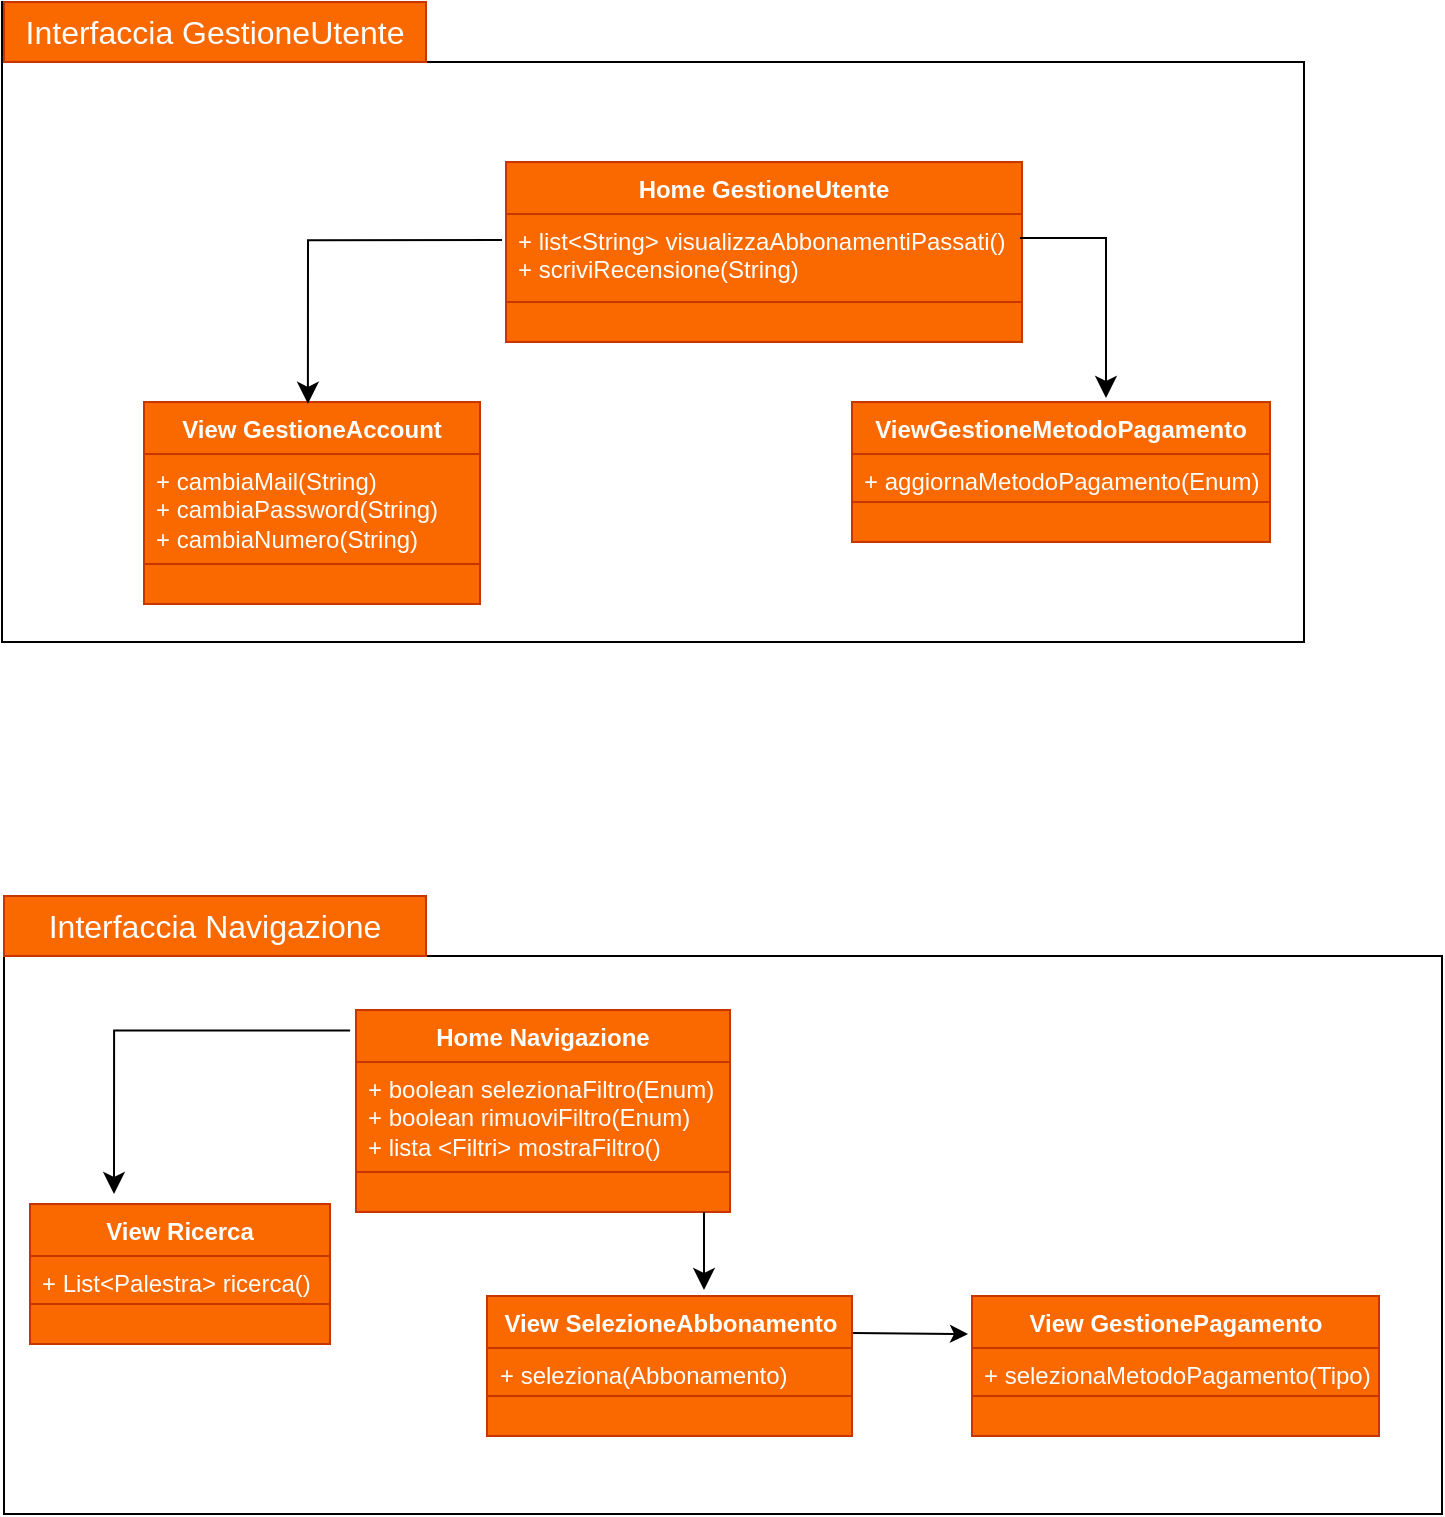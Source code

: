 <mxfile version="24.5.4" type="github">
  <diagram name="Pagina-1" id="o3CgOY3ZWr0jzI76rR7m">
    <mxGraphModel dx="891" dy="809" grid="0" gridSize="10" guides="1" tooltips="1" connect="1" arrows="1" fold="1" page="0" pageScale="1" pageWidth="827" pageHeight="1169" math="0" shadow="0">
      <root>
        <mxCell id="0" />
        <mxCell id="1" parent="0" />
        <mxCell id="HK-nCiQKvHDhyFePVv0y-1" value="" style="shape=folder;fontStyle=1;spacingTop=10;tabWidth=210;tabHeight=30;tabPosition=left;html=1;whiteSpace=wrap;" parent="1" vertex="1">
          <mxGeometry x="19" y="230" width="651" height="320" as="geometry" />
        </mxCell>
        <mxCell id="HK-nCiQKvHDhyFePVv0y-2" value="&lt;font color=&quot;#ffffff&quot;&gt;Interfaccia GestioneUtente&lt;/font&gt;" style="text;strokeColor=#C73500;fillColor=#fa6800;html=1;align=center;verticalAlign=middle;whiteSpace=wrap;rounded=0;fontSize=16;fontColor=#000000;" parent="1" vertex="1">
          <mxGeometry x="20" y="230" width="211" height="30" as="geometry" />
        </mxCell>
        <mxCell id="HK-nCiQKvHDhyFePVv0y-3" style="edgeStyle=none;curved=1;rounded=0;orthogonalLoop=1;jettySize=auto;html=1;exitX=0.5;exitY=0;exitDx=0;exitDy=0;fontSize=12;startSize=8;endSize=8;" parent="1" edge="1">
          <mxGeometry relative="1" as="geometry">
            <mxPoint x="434" y="314" as="sourcePoint" />
            <mxPoint x="434" y="314" as="targetPoint" />
          </mxGeometry>
        </mxCell>
        <mxCell id="HK-nCiQKvHDhyFePVv0y-4" value="&lt;font color=&quot;#ffffff&quot;&gt;View GestioneAccount&lt;br&gt;&lt;/font&gt;" style="swimlane;fontStyle=1;align=center;verticalAlign=top;childLayout=stackLayout;horizontal=1;startSize=26;horizontalStack=0;resizeParent=1;resizeParentMax=0;resizeLast=0;collapsible=1;marginBottom=0;whiteSpace=wrap;html=1;fillColor=#fa6800;fontColor=#000000;strokeColor=#C73500;" parent="1" vertex="1">
          <mxGeometry x="90" y="430" width="168" height="101" as="geometry" />
        </mxCell>
        <mxCell id="HK-nCiQKvHDhyFePVv0y-5" value="&lt;font color=&quot;#ffffff&quot;&gt;+ cambiaMail(String)&lt;/font&gt;&lt;div&gt;&lt;font color=&quot;#ffffff&quot;&gt;+ cambiaPassword(String)&lt;/font&gt;&lt;/div&gt;&lt;div&gt;&lt;font color=&quot;#ffffff&quot;&gt;+ cambiaNumero(String)&lt;/font&gt;&lt;/div&gt;" style="text;strokeColor=#C73500;fillColor=#fa6800;align=left;verticalAlign=top;spacingLeft=4;spacingRight=4;overflow=hidden;rotatable=0;points=[[0,0.5],[1,0.5]];portConstraint=eastwest;whiteSpace=wrap;html=1;fontColor=#000000;" parent="HK-nCiQKvHDhyFePVv0y-4" vertex="1">
          <mxGeometry y="26" width="168" height="55" as="geometry" />
        </mxCell>
        <mxCell id="HK-nCiQKvHDhyFePVv0y-6" value="" style="line;strokeWidth=1;fillColor=#fa6800;align=left;verticalAlign=middle;spacingTop=-1;spacingLeft=3;spacingRight=3;rotatable=0;labelPosition=right;points=[];portConstraint=eastwest;strokeColor=#FF8000;fontColor=#000000;" parent="HK-nCiQKvHDhyFePVv0y-4" vertex="1">
          <mxGeometry y="81" width="168" as="geometry" />
        </mxCell>
        <mxCell id="HK-nCiQKvHDhyFePVv0y-7" value="&lt;div&gt;&lt;br&gt;&lt;/div&gt;&lt;div&gt;&lt;br&gt;&lt;/div&gt;" style="text;strokeColor=#C73500;fillColor=#fa6800;align=left;verticalAlign=top;spacingLeft=4;spacingRight=4;overflow=hidden;rotatable=0;points=[[0,0.5],[1,0.5]];portConstraint=eastwest;whiteSpace=wrap;html=1;fontColor=#000000;" parent="HK-nCiQKvHDhyFePVv0y-4" vertex="1">
          <mxGeometry y="81" width="168" height="20" as="geometry" />
        </mxCell>
        <mxCell id="HK-nCiQKvHDhyFePVv0y-8" value="&lt;font color=&quot;#ffffff&quot;&gt;ViewGestioneMetodoPagamento&lt;/font&gt;" style="swimlane;fontStyle=1;align=center;verticalAlign=top;childLayout=stackLayout;horizontal=1;startSize=26;horizontalStack=0;resizeParent=1;resizeParentMax=0;resizeLast=0;collapsible=1;marginBottom=0;whiteSpace=wrap;html=1;fillColor=#fa6800;fontColor=#000000;strokeColor=#C73500;" parent="1" vertex="1">
          <mxGeometry x="444" y="430" width="209" height="70" as="geometry" />
        </mxCell>
        <mxCell id="HK-nCiQKvHDhyFePVv0y-9" value="&lt;font color=&quot;#ffffff&quot;&gt;+ aggiornaMetodoPagamento(Enum)&lt;/font&gt;" style="text;strokeColor=#C73500;fillColor=#fa6800;align=left;verticalAlign=top;spacingLeft=4;spacingRight=4;overflow=hidden;rotatable=0;points=[[0,0.5],[1,0.5]];portConstraint=eastwest;whiteSpace=wrap;html=1;fontColor=#000000;" parent="HK-nCiQKvHDhyFePVv0y-8" vertex="1">
          <mxGeometry y="26" width="209" height="24" as="geometry" />
        </mxCell>
        <mxCell id="HK-nCiQKvHDhyFePVv0y-10" value="" style="line;strokeWidth=1;fillColor=#fa6800;align=left;verticalAlign=middle;spacingTop=-1;spacingLeft=3;spacingRight=3;rotatable=0;labelPosition=right;points=[];portConstraint=eastwest;strokeColor=#FF8000;fontColor=#000000;" parent="HK-nCiQKvHDhyFePVv0y-8" vertex="1">
          <mxGeometry y="50" width="209" as="geometry" />
        </mxCell>
        <mxCell id="HK-nCiQKvHDhyFePVv0y-11" value="&lt;div&gt;&lt;br&gt;&lt;/div&gt;&lt;div&gt;&lt;br&gt;&lt;/div&gt;" style="text;strokeColor=#C73500;fillColor=#fa6800;align=left;verticalAlign=top;spacingLeft=4;spacingRight=4;overflow=hidden;rotatable=0;points=[[0,0.5],[1,0.5]];portConstraint=eastwest;whiteSpace=wrap;html=1;fontColor=#000000;" parent="HK-nCiQKvHDhyFePVv0y-8" vertex="1">
          <mxGeometry y="50" width="209" height="20" as="geometry" />
        </mxCell>
        <mxCell id="HK-nCiQKvHDhyFePVv0y-12" value="&lt;font color=&quot;#ffffff&quot;&gt;Home GestioneUtente&lt;br&gt;&lt;/font&gt;" style="swimlane;fontStyle=1;align=center;verticalAlign=top;childLayout=stackLayout;horizontal=1;startSize=26;horizontalStack=0;resizeParent=1;resizeParentMax=0;resizeLast=0;collapsible=1;marginBottom=0;whiteSpace=wrap;html=1;fillColor=#fa6800;fontColor=#000000;strokeColor=#C73500;" parent="1" vertex="1">
          <mxGeometry x="271" y="310" width="258" height="90" as="geometry" />
        </mxCell>
        <mxCell id="HK-nCiQKvHDhyFePVv0y-13" value="&lt;font color=&quot;#ffffff&quot;&gt;+ list&amp;lt;String&amp;gt; visualizzaAbbonamentiPassati()&lt;/font&gt;&lt;div&gt;&lt;font color=&quot;#ffffff&quot;&gt;+ scriviRecensione(String)&lt;/font&gt;&lt;/div&gt;" style="text;strokeColor=#C73500;fillColor=#fa6800;align=left;verticalAlign=top;spacingLeft=4;spacingRight=4;overflow=hidden;rotatable=0;points=[[0,0.5],[1,0.5]];portConstraint=eastwest;whiteSpace=wrap;html=1;fontColor=#000000;" parent="HK-nCiQKvHDhyFePVv0y-12" vertex="1">
          <mxGeometry y="26" width="258" height="44" as="geometry" />
        </mxCell>
        <mxCell id="HK-nCiQKvHDhyFePVv0y-14" value="" style="line;strokeWidth=1;fillColor=#fa6800;align=left;verticalAlign=middle;spacingTop=-1;spacingLeft=3;spacingRight=3;rotatable=0;labelPosition=right;points=[];portConstraint=eastwest;strokeColor=#FF8000;fontColor=#000000;" parent="HK-nCiQKvHDhyFePVv0y-12" vertex="1">
          <mxGeometry y="70" width="258" as="geometry" />
        </mxCell>
        <mxCell id="HK-nCiQKvHDhyFePVv0y-15" value="&lt;div&gt;&lt;br&gt;&lt;/div&gt;&lt;div&gt;&lt;br&gt;&lt;/div&gt;" style="text;strokeColor=#C73500;fillColor=#fa6800;align=left;verticalAlign=top;spacingLeft=4;spacingRight=4;overflow=hidden;rotatable=0;points=[[0,0.5],[1,0.5]];portConstraint=eastwest;whiteSpace=wrap;html=1;fontColor=#000000;" parent="HK-nCiQKvHDhyFePVv0y-12" vertex="1">
          <mxGeometry y="70" width="258" height="20" as="geometry" />
        </mxCell>
        <mxCell id="HK-nCiQKvHDhyFePVv0y-17" style="edgeStyle=none;curved=0;rounded=0;orthogonalLoop=1;jettySize=auto;html=1;fontSize=12;startSize=8;endSize=8;" parent="1" edge="1">
          <mxGeometry relative="1" as="geometry">
            <mxPoint x="571" y="428" as="targetPoint" />
            <Array as="points">
              <mxPoint x="571" y="348" />
            </Array>
            <mxPoint x="528" y="348" as="sourcePoint" />
          </mxGeometry>
        </mxCell>
        <mxCell id="HK-nCiQKvHDhyFePVv0y-18" style="edgeStyle=none;curved=0;rounded=0;orthogonalLoop=1;jettySize=auto;html=1;fontSize=12;startSize=8;endSize=8;entryX=0.613;entryY=0.025;entryDx=0;entryDy=0;entryPerimeter=0;" parent="1" edge="1">
          <mxGeometry relative="1" as="geometry">
            <mxPoint x="269" y="349" as="sourcePoint" />
            <mxPoint x="171.95" y="430.88" as="targetPoint" />
            <Array as="points">
              <mxPoint x="172" y="349.13" />
            </Array>
          </mxGeometry>
        </mxCell>
        <mxCell id="HK-nCiQKvHDhyFePVv0y-19" value="" style="shape=folder;fontStyle=1;spacingTop=10;tabWidth=210;tabHeight=30;tabPosition=left;html=1;whiteSpace=wrap;" parent="1" vertex="1">
          <mxGeometry x="20" y="677" width="719" height="309" as="geometry" />
        </mxCell>
        <mxCell id="HK-nCiQKvHDhyFePVv0y-20" value="&lt;font color=&quot;#ffffff&quot;&gt;Interfaccia Navigazione&lt;br&gt;&lt;/font&gt;" style="text;strokeColor=#C73500;fillColor=#fa6800;html=1;align=center;verticalAlign=middle;whiteSpace=wrap;rounded=0;fontSize=16;fontColor=#000000;" parent="1" vertex="1">
          <mxGeometry x="20" y="677" width="211" height="30" as="geometry" />
        </mxCell>
        <mxCell id="HK-nCiQKvHDhyFePVv0y-21" style="edgeStyle=none;curved=1;rounded=0;orthogonalLoop=1;jettySize=auto;html=1;exitX=0.5;exitY=0;exitDx=0;exitDy=0;fontSize=12;startSize=8;endSize=8;" parent="1" edge="1">
          <mxGeometry relative="1" as="geometry">
            <mxPoint x="435" y="713" as="sourcePoint" />
            <mxPoint x="435" y="713" as="targetPoint" />
          </mxGeometry>
        </mxCell>
        <mxCell id="HK-nCiQKvHDhyFePVv0y-22" value="&lt;font color=&quot;#ffffff&quot;&gt;Home Navigazione&lt;/font&gt;" style="swimlane;fontStyle=1;align=center;verticalAlign=top;childLayout=stackLayout;horizontal=1;startSize=26;horizontalStack=0;resizeParent=1;resizeParentMax=0;resizeLast=0;collapsible=1;marginBottom=0;whiteSpace=wrap;html=1;fillColor=#fa6800;fontColor=#000000;strokeColor=#C73500;" parent="1" vertex="1">
          <mxGeometry x="196" y="734" width="187" height="101" as="geometry" />
        </mxCell>
        <mxCell id="HK-nCiQKvHDhyFePVv0y-23" value="&lt;font color=&quot;#ffffff&quot;&gt;+ boolean selezionaFiltro(Enum)&lt;/font&gt;&lt;div&gt;&lt;font color=&quot;#ffffff&quot;&gt;+ boolean rimuoviFiltro(Enum)&lt;/font&gt;&lt;/div&gt;&lt;div&gt;&lt;font color=&quot;#ffffff&quot;&gt;+ lista &amp;lt;Filtri&amp;gt; mostraFiltro()&lt;/font&gt;&lt;/div&gt;" style="text;strokeColor=#C73500;fillColor=#fa6800;align=left;verticalAlign=top;spacingLeft=4;spacingRight=4;overflow=hidden;rotatable=0;points=[[0,0.5],[1,0.5]];portConstraint=eastwest;whiteSpace=wrap;html=1;fontColor=#000000;" parent="HK-nCiQKvHDhyFePVv0y-22" vertex="1">
          <mxGeometry y="26" width="187" height="55" as="geometry" />
        </mxCell>
        <mxCell id="HK-nCiQKvHDhyFePVv0y-24" value="" style="line;strokeWidth=1;fillColor=#fa6800;align=left;verticalAlign=middle;spacingTop=-1;spacingLeft=3;spacingRight=3;rotatable=0;labelPosition=right;points=[];portConstraint=eastwest;strokeColor=#FF8000;fontColor=#000000;" parent="HK-nCiQKvHDhyFePVv0y-22" vertex="1">
          <mxGeometry y="81" width="187" as="geometry" />
        </mxCell>
        <mxCell id="HK-nCiQKvHDhyFePVv0y-25" value="&lt;div&gt;&lt;br&gt;&lt;/div&gt;&lt;div&gt;&lt;br&gt;&lt;/div&gt;" style="text;strokeColor=#C73500;fillColor=#fa6800;align=left;verticalAlign=top;spacingLeft=4;spacingRight=4;overflow=hidden;rotatable=0;points=[[0,0.5],[1,0.5]];portConstraint=eastwest;whiteSpace=wrap;html=1;fontColor=#000000;" parent="HK-nCiQKvHDhyFePVv0y-22" vertex="1">
          <mxGeometry y="81" width="187" height="20" as="geometry" />
        </mxCell>
        <mxCell id="HK-nCiQKvHDhyFePVv0y-27" style="edgeStyle=none;curved=0;rounded=0;orthogonalLoop=1;jettySize=auto;html=1;fontSize=12;startSize=8;endSize=8;" parent="1" edge="1">
          <mxGeometry relative="1" as="geometry">
            <mxPoint x="370" y="874" as="targetPoint" />
            <Array as="points">
              <mxPoint x="370" y="854" />
            </Array>
            <mxPoint x="370" y="835" as="sourcePoint" />
          </mxGeometry>
        </mxCell>
        <mxCell id="HK-nCiQKvHDhyFePVv0y-28" style="edgeStyle=none;curved=0;rounded=0;orthogonalLoop=1;jettySize=auto;html=1;fontSize=12;startSize=8;endSize=8;entryX=0.613;entryY=0.025;entryDx=0;entryDy=0;entryPerimeter=0;" parent="1" edge="1">
          <mxGeometry relative="1" as="geometry">
            <mxPoint x="193.05" y="744.25" as="sourcePoint" />
            <mxPoint x="75.0" y="826" as="targetPoint" />
            <Array as="points">
              <mxPoint x="75.05" y="744.25" />
            </Array>
          </mxGeometry>
        </mxCell>
        <mxCell id="HK-nCiQKvHDhyFePVv0y-29" value="&lt;font color=&quot;#ffffff&quot;&gt;View Ricerca&lt;/font&gt;" style="swimlane;fontStyle=1;align=center;verticalAlign=top;childLayout=stackLayout;horizontal=1;startSize=26;horizontalStack=0;resizeParent=1;resizeParentMax=0;resizeLast=0;collapsible=1;marginBottom=0;whiteSpace=wrap;html=1;fillColor=#fa6800;fontColor=#000000;strokeColor=#C73500;" parent="1" vertex="1">
          <mxGeometry x="33" y="831" width="150" height="70" as="geometry" />
        </mxCell>
        <mxCell id="HK-nCiQKvHDhyFePVv0y-30" value="&lt;font color=&quot;#ffffff&quot;&gt;+ List&amp;lt;Palestra&amp;gt; ricerca()&lt;/font&gt;" style="text;strokeColor=#C73500;fillColor=#fa6800;align=left;verticalAlign=top;spacingLeft=4;spacingRight=4;overflow=hidden;rotatable=0;points=[[0,0.5],[1,0.5]];portConstraint=eastwest;whiteSpace=wrap;html=1;fontColor=#000000;" parent="HK-nCiQKvHDhyFePVv0y-29" vertex="1">
          <mxGeometry y="26" width="150" height="24" as="geometry" />
        </mxCell>
        <mxCell id="HK-nCiQKvHDhyFePVv0y-31" value="" style="line;strokeWidth=1;fillColor=#fa6800;align=left;verticalAlign=middle;spacingTop=-1;spacingLeft=3;spacingRight=3;rotatable=0;labelPosition=right;points=[];portConstraint=eastwest;strokeColor=#FF8000;fontColor=#000000;" parent="HK-nCiQKvHDhyFePVv0y-29" vertex="1">
          <mxGeometry y="50" width="150" as="geometry" />
        </mxCell>
        <mxCell id="HK-nCiQKvHDhyFePVv0y-32" value="&lt;div&gt;&lt;br&gt;&lt;/div&gt;&lt;div&gt;&lt;br&gt;&lt;/div&gt;" style="text;strokeColor=#C73500;fillColor=#fa6800;align=left;verticalAlign=top;spacingLeft=4;spacingRight=4;overflow=hidden;rotatable=0;points=[[0,0.5],[1,0.5]];portConstraint=eastwest;whiteSpace=wrap;html=1;fontColor=#000000;" parent="HK-nCiQKvHDhyFePVv0y-29" vertex="1">
          <mxGeometry y="50" width="150" height="20" as="geometry" />
        </mxCell>
        <mxCell id="HK-nCiQKvHDhyFePVv0y-33" value="&lt;font color=&quot;#ffffff&quot;&gt;View SelezioneAbbonamento&lt;br&gt;&lt;/font&gt;" style="swimlane;fontStyle=1;align=center;verticalAlign=top;childLayout=stackLayout;horizontal=1;startSize=26;horizontalStack=0;resizeParent=1;resizeParentMax=0;resizeLast=0;collapsible=1;marginBottom=0;whiteSpace=wrap;html=1;fillColor=#fa6800;fontColor=#000000;strokeColor=#C73500;" parent="1" vertex="1">
          <mxGeometry x="261.5" y="877" width="182.5" height="70" as="geometry" />
        </mxCell>
        <mxCell id="HK-nCiQKvHDhyFePVv0y-34" value="&lt;font color=&quot;#ffffff&quot;&gt;+ seleziona(Abbonamento)&lt;/font&gt;" style="text;strokeColor=#C73500;fillColor=#fa6800;align=left;verticalAlign=top;spacingLeft=4;spacingRight=4;overflow=hidden;rotatable=0;points=[[0,0.5],[1,0.5]];portConstraint=eastwest;whiteSpace=wrap;html=1;fontColor=#000000;" parent="HK-nCiQKvHDhyFePVv0y-33" vertex="1">
          <mxGeometry y="26" width="182.5" height="24" as="geometry" />
        </mxCell>
        <mxCell id="HK-nCiQKvHDhyFePVv0y-35" value="" style="line;strokeWidth=1;fillColor=#fa6800;align=left;verticalAlign=middle;spacingTop=-1;spacingLeft=3;spacingRight=3;rotatable=0;labelPosition=right;points=[];portConstraint=eastwest;strokeColor=#FF8000;fontColor=#000000;" parent="HK-nCiQKvHDhyFePVv0y-33" vertex="1">
          <mxGeometry y="50" width="182.5" as="geometry" />
        </mxCell>
        <mxCell id="HK-nCiQKvHDhyFePVv0y-36" value="&lt;div&gt;&lt;br&gt;&lt;/div&gt;&lt;div&gt;&lt;br&gt;&lt;/div&gt;" style="text;strokeColor=#C73500;fillColor=#fa6800;align=left;verticalAlign=top;spacingLeft=4;spacingRight=4;overflow=hidden;rotatable=0;points=[[0,0.5],[1,0.5]];portConstraint=eastwest;whiteSpace=wrap;html=1;fontColor=#000000;" parent="HK-nCiQKvHDhyFePVv0y-33" vertex="1">
          <mxGeometry y="50" width="182.5" height="20" as="geometry" />
        </mxCell>
        <mxCell id="HK-nCiQKvHDhyFePVv0y-37" value="&lt;font color=&quot;#ffffff&quot;&gt;View GestionePagamento&lt;/font&gt;" style="swimlane;fontStyle=1;align=center;verticalAlign=top;childLayout=stackLayout;horizontal=1;startSize=26;horizontalStack=0;resizeParent=1;resizeParentMax=0;resizeLast=0;collapsible=1;marginBottom=0;whiteSpace=wrap;html=1;fillColor=#fa6800;fontColor=#000000;strokeColor=#C73500;" parent="1" vertex="1">
          <mxGeometry x="504" y="877" width="203.5" height="70" as="geometry" />
        </mxCell>
        <mxCell id="HK-nCiQKvHDhyFePVv0y-38" value="&lt;font color=&quot;#ffffff&quot;&gt;+ selezionaMetodoPagamento(Tipo)&lt;/font&gt;" style="text;strokeColor=#C73500;fillColor=#fa6800;align=left;verticalAlign=top;spacingLeft=4;spacingRight=4;overflow=hidden;rotatable=0;points=[[0,0.5],[1,0.5]];portConstraint=eastwest;whiteSpace=wrap;html=1;fontColor=#000000;" parent="HK-nCiQKvHDhyFePVv0y-37" vertex="1">
          <mxGeometry y="26" width="203.5" height="24" as="geometry" />
        </mxCell>
        <mxCell id="HK-nCiQKvHDhyFePVv0y-39" value="" style="line;strokeWidth=1;fillColor=#fa6800;align=left;verticalAlign=middle;spacingTop=-1;spacingLeft=3;spacingRight=3;rotatable=0;labelPosition=right;points=[];portConstraint=eastwest;strokeColor=#FF8000;fontColor=#000000;" parent="HK-nCiQKvHDhyFePVv0y-37" vertex="1">
          <mxGeometry y="50" width="203.5" as="geometry" />
        </mxCell>
        <mxCell id="HK-nCiQKvHDhyFePVv0y-40" value="&lt;div&gt;&lt;br&gt;&lt;/div&gt;&lt;div&gt;&lt;br&gt;&lt;/div&gt;" style="text;strokeColor=#C73500;fillColor=#fa6800;align=left;verticalAlign=top;spacingLeft=4;spacingRight=4;overflow=hidden;rotatable=0;points=[[0,0.5],[1,0.5]];portConstraint=eastwest;whiteSpace=wrap;html=1;fontColor=#000000;" parent="HK-nCiQKvHDhyFePVv0y-37" vertex="1">
          <mxGeometry y="50" width="203.5" height="20" as="geometry" />
        </mxCell>
        <mxCell id="HK-nCiQKvHDhyFePVv0y-41" value="" style="endArrow=classic;html=1;rounded=0;" parent="1" edge="1">
          <mxGeometry width="50" height="50" relative="1" as="geometry">
            <mxPoint x="444.5" y="895.5" as="sourcePoint" />
            <mxPoint x="502" y="896" as="targetPoint" />
          </mxGeometry>
        </mxCell>
      </root>
    </mxGraphModel>
  </diagram>
</mxfile>
